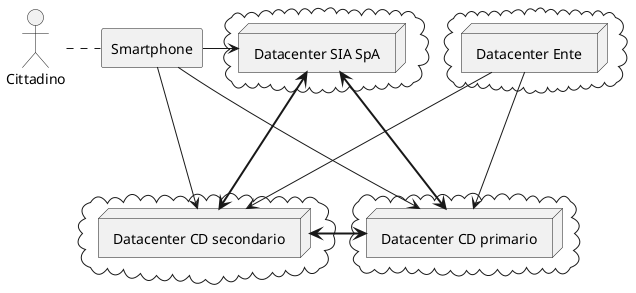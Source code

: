 @startuml

actor Cittadino

agent Smartphone

cloud {
  node "Datacenter CD primario" as cddcp
}

cloud {
  node "Datacenter CD secondario" as cddcs
}

cloud {
  node "Datacenter SIA SpA" as siadc
}

cloud {
  node "Datacenter Ente" as entedc
}

Cittadino . Smartphone

Smartphone ---> cddcp
Smartphone ---> cddcs
Smartphone -> siadc

cddcp <=right=> cddcs

siadc <===> cddcp
siadc <===> cddcs

entedc ---> cddcp
entedc ---> cddcs


@enduml
